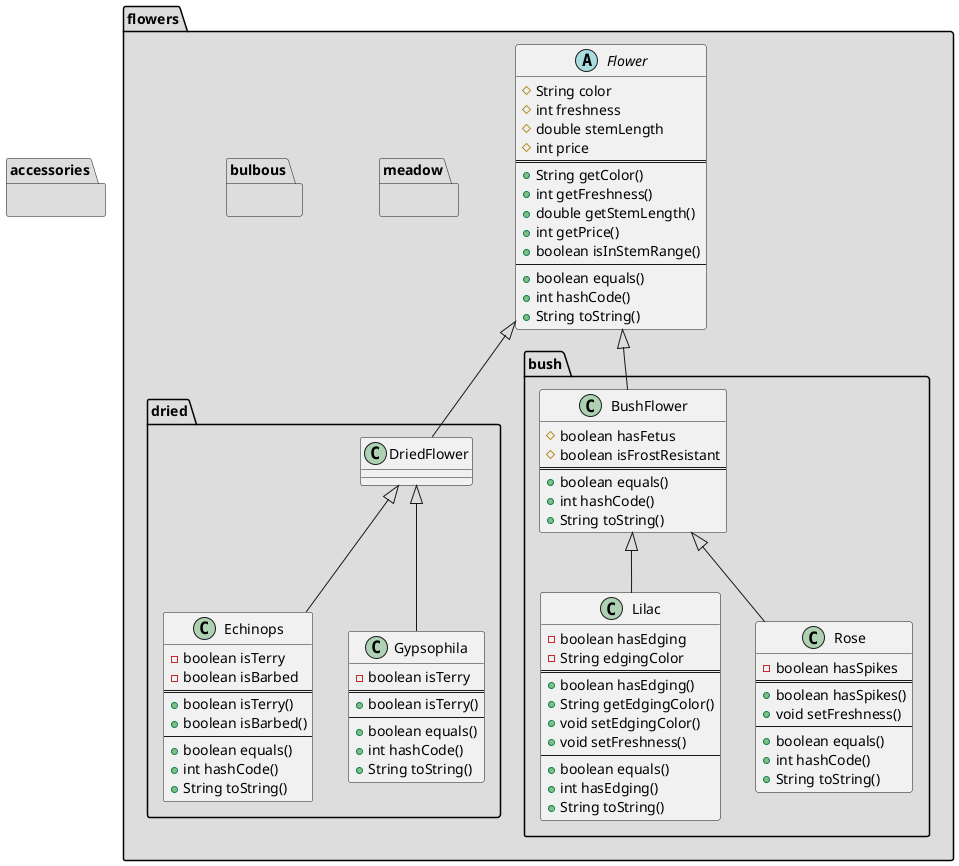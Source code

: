 @startuml

package flowers #DDDDDD {
    abstract class Flower {
        # String color
        # int freshness
        # double stemLength
        # int price
        ==
        + String getColor()
        + int getFreshness()
        + double getStemLength()
        + int getPrice()
        + boolean isInStemRange()
        --
        + boolean equals()
        + int hashCode()
        + String toString()
    }
}

package flowers.dried #DDDDDD {
    class DriedFlower

    class Echinops {
        - boolean isTerry
        - boolean isBarbed
        ==
        + boolean isTerry()
        + boolean isBarbed()
        --
        + boolean equals()
        + int hashCode()
        + String toString()
    }

    class Gypsophila {
        - boolean isTerry
        ==
        + boolean isTerry()
        --
        + boolean equals()
        + int hashCode()
        + String toString()
    }
}

package flowers.bush #DDDDDD {
    class BushFlower {
        # boolean hasFetus
        # boolean isFrostResistant
        ==
        + boolean equals()
        + int hashCode()
        + String toString()
    }

    class Lilac {
        - boolean hasEdging
        - String edgingColor
        ==
        + boolean hasEdging()
        + String getEdgingColor()
        + void setEdgingColor()
        + void setFreshness()
        --
        + boolean equals()
        + int hasEdging()
        + String toString()
    }

    class Rose {
        - boolean hasSpikes
        ==
        + boolean hasSpikes()
        + void setFreshness()
        --
        + boolean equals()
        + int hashCode()
        + String toString()
    }
}

package flowers.meadow #DDDDDD {
}

package flowers.bulbous #DDDDDD {
}

Flower <|-- DriedFlower
Flower <|-- BushFlower

DriedFlower <|-- Echinops
DriedFlower <|-- Gypsophila

BushFlower <|-- Lilac
BushFlower <|-- Rose


package accessories #DDDDDD {
}

@enduml
